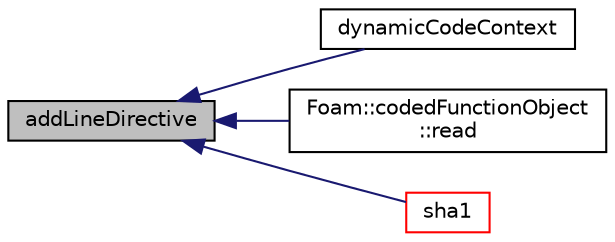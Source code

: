 digraph "addLineDirective"
{
  bgcolor="transparent";
  edge [fontname="Helvetica",fontsize="10",labelfontname="Helvetica",labelfontsize="10"];
  node [fontname="Helvetica",fontsize="10",shape=record];
  rankdir="LR";
  Node1 [label="addLineDirective",height=0.2,width=0.4,color="black", fillcolor="grey75", style="filled", fontcolor="black"];
  Node1 -> Node2 [dir="back",color="midnightblue",fontsize="10",style="solid",fontname="Helvetica"];
  Node2 [label="dynamicCodeContext",height=0.2,width=0.4,color="black",URL="$a00595.html#aaf616cf1d1395ba4d720994dc0d56732",tooltip="Construct from a dictionary. "];
  Node1 -> Node3 [dir="back",color="midnightblue",fontsize="10",style="solid",fontname="Helvetica"];
  Node3 [label="Foam::codedFunctionObject\l::read",height=0.2,width=0.4,color="black",URL="$a00309.html#afac0600fef97b05534a595ce00b272ed",tooltip="Read and set the function object if its data have changed. "];
  Node1 -> Node4 [dir="back",color="midnightblue",fontsize="10",style="solid",fontname="Helvetica"];
  Node4 [label="sha1",height=0.2,width=0.4,color="red",URL="$a00595.html#a48f51d6930f9b57d2389206861551372",tooltip="Return SHA1 digest calculated from include, options, code. "];
}
